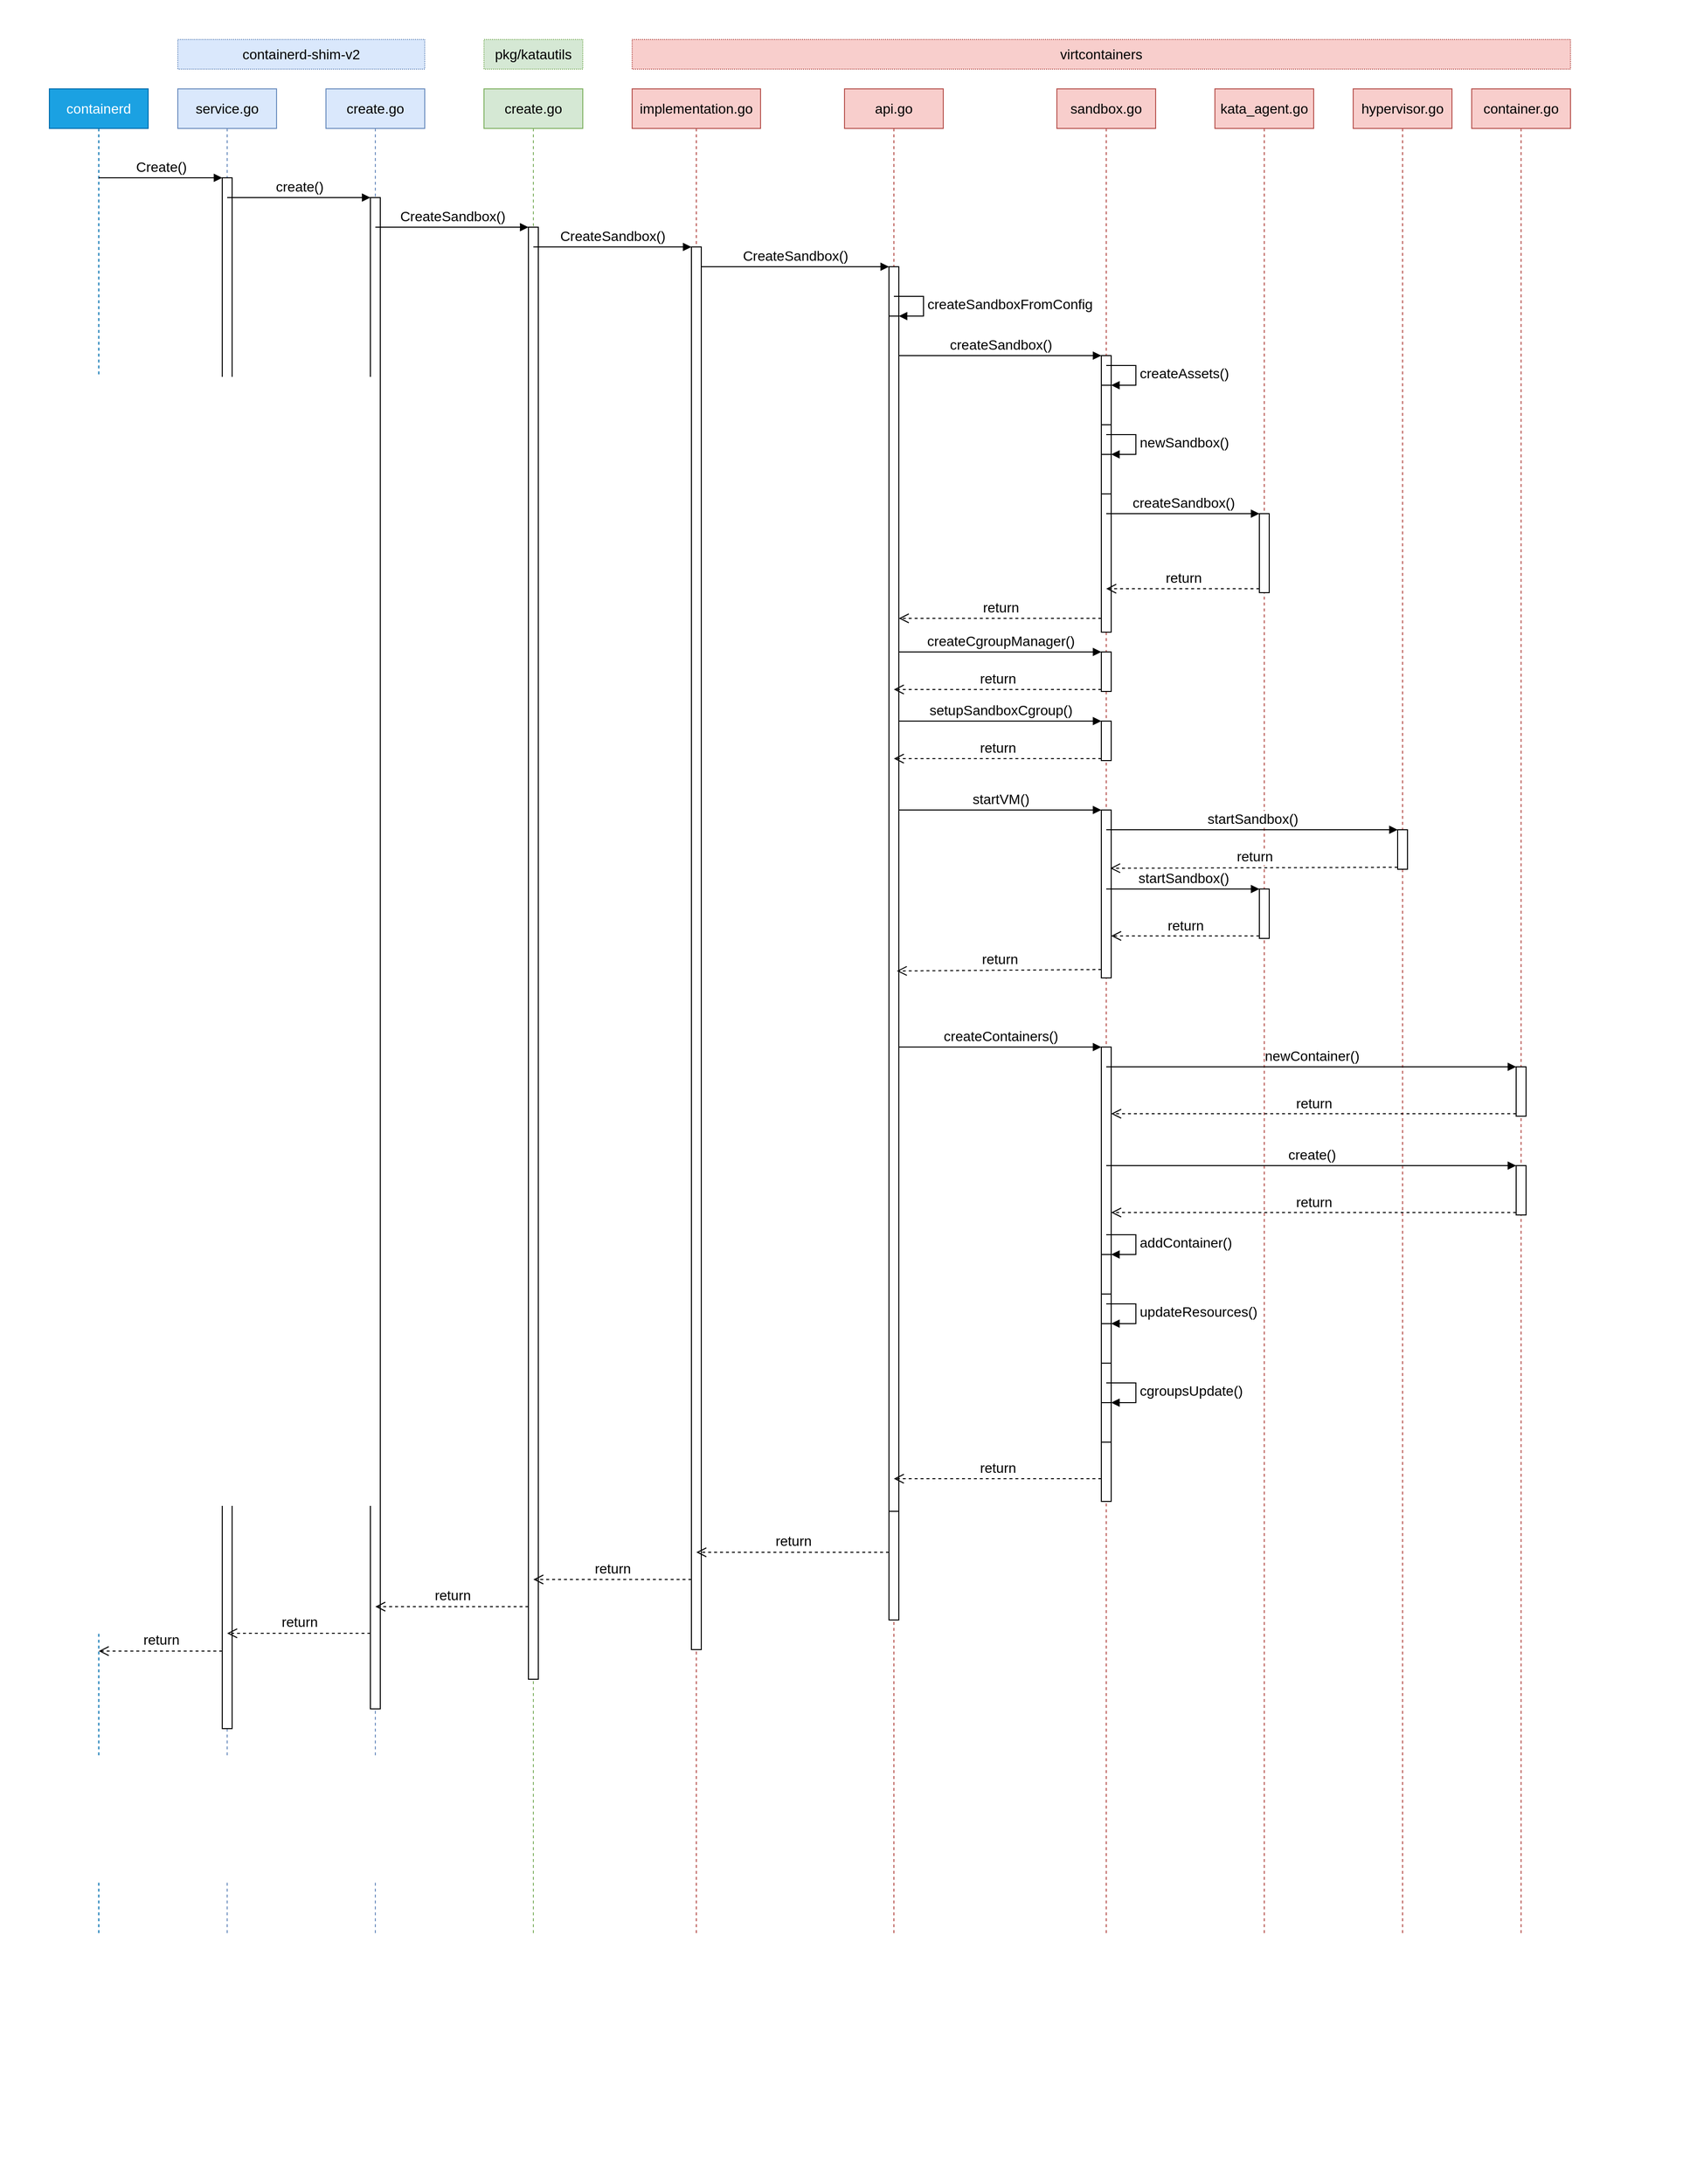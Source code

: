 <mxfile version="14.6.5" type="device"><diagram id="yU9_Pz0PAjZsLP_aI-i6" name="Page-1"><mxGraphModel dx="1563" dy="956" grid="1" gridSize="10" guides="1" tooltips="1" connect="1" arrows="1" fold="1" page="1" pageScale="1" pageWidth="2339" pageHeight="3300" math="0" shadow="0"><root><mxCell id="0"/><mxCell id="1" parent="0"/><mxCell id="3pgT-LeP5EtQQFy01lg_-1" value="service.go" style="shape=umlLifeline;perimeter=lifelinePerimeter;whiteSpace=wrap;html=1;container=1;collapsible=0;recursiveResize=0;outlineConnect=0;fontSize=14;fillColor=#dae8fc;strokeColor=#6c8ebf;" vertex="1" parent="1"><mxGeometry x="190" y="100" width="100" height="1870" as="geometry"/></mxCell><mxCell id="3pgT-LeP5EtQQFy01lg_-17" value="" style="html=1;points=[];perimeter=orthogonalPerimeter;fontSize=14;strokeColor=#000000;align=center;" vertex="1" parent="3pgT-LeP5EtQQFy01lg_-1"><mxGeometry x="45" y="90" width="10" height="1570" as="geometry"/></mxCell><mxCell id="3pgT-LeP5EtQQFy01lg_-2" value="create.go" style="shape=umlLifeline;perimeter=lifelinePerimeter;whiteSpace=wrap;html=1;container=1;collapsible=0;recursiveResize=0;outlineConnect=0;fontSize=14;fillColor=#dae8fc;strokeColor=#6c8ebf;" vertex="1" parent="1"><mxGeometry x="340" y="100" width="100" height="1870" as="geometry"/></mxCell><mxCell id="3pgT-LeP5EtQQFy01lg_-22" value="" style="html=1;points=[];perimeter=orthogonalPerimeter;fontSize=14;strokeColor=#000000;align=center;" vertex="1" parent="3pgT-LeP5EtQQFy01lg_-2"><mxGeometry x="45" y="110" width="10" height="1530" as="geometry"/></mxCell><mxCell id="3pgT-LeP5EtQQFy01lg_-3" value="create.go" style="shape=umlLifeline;perimeter=lifelinePerimeter;whiteSpace=wrap;html=1;container=1;collapsible=0;recursiveResize=0;outlineConnect=0;fontSize=14;fillColor=#d5e8d4;strokeColor=#82b366;" vertex="1" parent="1"><mxGeometry x="500" y="100" width="100" height="1870" as="geometry"/></mxCell><mxCell id="3pgT-LeP5EtQQFy01lg_-28" value="" style="html=1;points=[];perimeter=orthogonalPerimeter;fontSize=14;strokeColor=#000000;align=center;" vertex="1" parent="3pgT-LeP5EtQQFy01lg_-3"><mxGeometry x="45" y="140" width="10" height="1470" as="geometry"/></mxCell><mxCell id="3pgT-LeP5EtQQFy01lg_-4" value="pkg/katautils" style="text;whiteSpace=wrap;html=1;fontSize=14;dashed=1;strokeColor=#82b366;dashPattern=1 1;align=center;fillColor=#d5e8d4;" vertex="1" parent="1"><mxGeometry x="500" y="50" width="100" height="30" as="geometry"/></mxCell><mxCell id="3pgT-LeP5EtQQFy01lg_-5" value="containerd-shim-v2" style="text;whiteSpace=wrap;html=1;fontSize=14;align=center;strokeColor=#6c8ebf;dashed=1;dashPattern=1 1;fillColor=#dae8fc;" vertex="1" parent="1"><mxGeometry x="190" y="50" width="250" height="30" as="geometry"/></mxCell><mxCell id="3pgT-LeP5EtQQFy01lg_-6" value="implementation.go" style="shape=umlLifeline;perimeter=lifelinePerimeter;whiteSpace=wrap;html=1;container=1;collapsible=0;recursiveResize=0;outlineConnect=0;fontSize=14;fillColor=#f8cecc;strokeColor=#b85450;" vertex="1" parent="1"><mxGeometry x="650" y="100" width="130" height="1870" as="geometry"/></mxCell><mxCell id="3pgT-LeP5EtQQFy01lg_-31" value="" style="html=1;points=[];perimeter=orthogonalPerimeter;fontSize=14;strokeColor=#000000;align=center;" vertex="1" parent="3pgT-LeP5EtQQFy01lg_-6"><mxGeometry x="60" y="160" width="10" height="1420" as="geometry"/></mxCell><mxCell id="3pgT-LeP5EtQQFy01lg_-7" value="api.go" style="shape=umlLifeline;perimeter=lifelinePerimeter;whiteSpace=wrap;html=1;container=1;collapsible=0;recursiveResize=0;outlineConnect=0;fontSize=14;fillColor=#f8cecc;strokeColor=#b85450;" vertex="1" parent="1"><mxGeometry x="865" y="100" width="100" height="1870" as="geometry"/></mxCell><mxCell id="3pgT-LeP5EtQQFy01lg_-37" value="" style="html=1;points=[];perimeter=orthogonalPerimeter;fontSize=14;strokeColor=#000000;align=center;" vertex="1" parent="3pgT-LeP5EtQQFy01lg_-7"><mxGeometry x="45" y="180" width="10" height="1370" as="geometry"/></mxCell><mxCell id="3pgT-LeP5EtQQFy01lg_-40" value="" style="html=1;points=[];perimeter=orthogonalPerimeter;fontSize=14;strokeColor=#000000;align=center;" vertex="1" parent="3pgT-LeP5EtQQFy01lg_-7"><mxGeometry x="45" y="230" width="10" height="1210" as="geometry"/></mxCell><mxCell id="3pgT-LeP5EtQQFy01lg_-41" value="createSandboxFromConfig" style="edgeStyle=orthogonalEdgeStyle;html=1;align=left;spacingLeft=2;endArrow=block;rounded=0;entryX=1;entryY=0;fontSize=14;" edge="1" target="3pgT-LeP5EtQQFy01lg_-40" parent="3pgT-LeP5EtQQFy01lg_-7"><mxGeometry relative="1" as="geometry"><mxPoint x="50" y="210" as="sourcePoint"/><Array as="points"><mxPoint x="80" y="210"/></Array></mxGeometry></mxCell><mxCell id="3pgT-LeP5EtQQFy01lg_-8" value="sandbox.go" style="shape=umlLifeline;perimeter=lifelinePerimeter;whiteSpace=wrap;html=1;container=1;collapsible=0;recursiveResize=0;outlineConnect=0;fontSize=14;fillColor=#f8cecc;strokeColor=#b85450;" vertex="1" parent="1"><mxGeometry x="1080" y="100" width="100" height="1870" as="geometry"/></mxCell><mxCell id="3pgT-LeP5EtQQFy01lg_-42" value="" style="html=1;points=[];perimeter=orthogonalPerimeter;fontSize=14;strokeColor=#000000;align=center;" vertex="1" parent="3pgT-LeP5EtQQFy01lg_-8"><mxGeometry x="45" y="270" width="10" height="280" as="geometry"/></mxCell><mxCell id="3pgT-LeP5EtQQFy01lg_-47" value="" style="html=1;points=[];perimeter=orthogonalPerimeter;fontSize=14;strokeColor=#000000;align=center;" vertex="1" parent="3pgT-LeP5EtQQFy01lg_-8"><mxGeometry x="45" y="300" width="10" height="40" as="geometry"/></mxCell><mxCell id="3pgT-LeP5EtQQFy01lg_-48" value="createAssets()" style="edgeStyle=orthogonalEdgeStyle;html=1;align=left;spacingLeft=2;endArrow=block;rounded=0;entryX=1;entryY=0;fontSize=14;" edge="1" target="3pgT-LeP5EtQQFy01lg_-47" parent="3pgT-LeP5EtQQFy01lg_-8"><mxGeometry relative="1" as="geometry"><mxPoint x="50" y="280" as="sourcePoint"/><Array as="points"><mxPoint x="80" y="280"/></Array></mxGeometry></mxCell><mxCell id="3pgT-LeP5EtQQFy01lg_-49" value="" style="html=1;points=[];perimeter=orthogonalPerimeter;fontSize=14;strokeColor=#000000;align=center;" vertex="1" parent="3pgT-LeP5EtQQFy01lg_-8"><mxGeometry x="45" y="370" width="10" height="40" as="geometry"/></mxCell><mxCell id="3pgT-LeP5EtQQFy01lg_-50" value="newSandbox()" style="edgeStyle=orthogonalEdgeStyle;html=1;align=left;spacingLeft=2;endArrow=block;rounded=0;entryX=1;entryY=0;fontSize=14;" edge="1" target="3pgT-LeP5EtQQFy01lg_-49" parent="3pgT-LeP5EtQQFy01lg_-8"><mxGeometry relative="1" as="geometry"><mxPoint x="50" y="350" as="sourcePoint"/><Array as="points"><mxPoint x="80" y="350"/></Array></mxGeometry></mxCell><mxCell id="3pgT-LeP5EtQQFy01lg_-60" value="" style="html=1;points=[];perimeter=orthogonalPerimeter;fontSize=14;strokeColor=#000000;align=center;" vertex="1" parent="3pgT-LeP5EtQQFy01lg_-8"><mxGeometry x="45" y="570" width="10" height="40" as="geometry"/></mxCell><mxCell id="3pgT-LeP5EtQQFy01lg_-63" value="" style="html=1;points=[];perimeter=orthogonalPerimeter;fontSize=14;strokeColor=#000000;align=center;" vertex="1" parent="3pgT-LeP5EtQQFy01lg_-8"><mxGeometry x="45" y="640" width="10" height="40" as="geometry"/></mxCell><mxCell id="3pgT-LeP5EtQQFy01lg_-68" value="" style="html=1;points=[];perimeter=orthogonalPerimeter;fontSize=14;strokeColor=#000000;align=center;" vertex="1" parent="3pgT-LeP5EtQQFy01lg_-8"><mxGeometry x="45" y="730" width="10" height="170" as="geometry"/></mxCell><mxCell id="3pgT-LeP5EtQQFy01lg_-80" value="" style="html=1;points=[];perimeter=orthogonalPerimeter;fontSize=14;strokeColor=#000000;align=center;" vertex="1" parent="3pgT-LeP5EtQQFy01lg_-8"><mxGeometry x="45" y="970" width="10" height="460" as="geometry"/></mxCell><mxCell id="3pgT-LeP5EtQQFy01lg_-93" value="" style="html=1;points=[];perimeter=orthogonalPerimeter;fontSize=14;strokeColor=#000000;align=center;" vertex="1" parent="3pgT-LeP5EtQQFy01lg_-8"><mxGeometry x="45" y="1180" width="10" height="40" as="geometry"/></mxCell><mxCell id="3pgT-LeP5EtQQFy01lg_-94" value="addContainer()" style="edgeStyle=orthogonalEdgeStyle;html=1;align=left;spacingLeft=2;endArrow=block;rounded=0;entryX=1;entryY=0;fontSize=14;" edge="1" target="3pgT-LeP5EtQQFy01lg_-93" parent="3pgT-LeP5EtQQFy01lg_-8"><mxGeometry relative="1" as="geometry"><mxPoint x="50" y="1160" as="sourcePoint"/><Array as="points"><mxPoint x="80" y="1160"/></Array></mxGeometry></mxCell><mxCell id="3pgT-LeP5EtQQFy01lg_-95" value="" style="html=1;points=[];perimeter=orthogonalPerimeter;fontSize=14;strokeColor=#000000;align=center;" vertex="1" parent="3pgT-LeP5EtQQFy01lg_-8"><mxGeometry x="45" y="1250" width="10" height="40" as="geometry"/></mxCell><mxCell id="3pgT-LeP5EtQQFy01lg_-96" value="updateResources()" style="edgeStyle=orthogonalEdgeStyle;html=1;align=left;spacingLeft=2;endArrow=block;rounded=0;entryX=1;entryY=0;fontSize=14;" edge="1" target="3pgT-LeP5EtQQFy01lg_-95" parent="3pgT-LeP5EtQQFy01lg_-8"><mxGeometry relative="1" as="geometry"><mxPoint x="50" y="1230" as="sourcePoint"/><Array as="points"><mxPoint x="80" y="1230"/></Array></mxGeometry></mxCell><mxCell id="3pgT-LeP5EtQQFy01lg_-97" value="" style="html=1;points=[];perimeter=orthogonalPerimeter;fontSize=14;strokeColor=#000000;align=center;" vertex="1" parent="3pgT-LeP5EtQQFy01lg_-8"><mxGeometry x="45" y="1330" width="10" height="40" as="geometry"/></mxCell><mxCell id="3pgT-LeP5EtQQFy01lg_-98" value="cgroupsUpdate()" style="edgeStyle=orthogonalEdgeStyle;html=1;align=left;spacingLeft=2;endArrow=block;rounded=0;entryX=1;entryY=0;fontSize=14;" edge="1" target="3pgT-LeP5EtQQFy01lg_-97" parent="3pgT-LeP5EtQQFy01lg_-8"><mxGeometry relative="1" as="geometry"><mxPoint x="50" y="1310" as="sourcePoint"/><Array as="points"><mxPoint x="80" y="1310"/></Array></mxGeometry></mxCell><mxCell id="3pgT-LeP5EtQQFy01lg_-12" value="virtcontainers" style="text;whiteSpace=wrap;html=1;fontSize=14;dashed=1;strokeColor=#b85450;dashPattern=1 1;align=center;fillColor=#f8cecc;" vertex="1" parent="1"><mxGeometry x="650" y="50" width="950" height="30" as="geometry"/></mxCell><mxCell id="3pgT-LeP5EtQQFy01lg_-13" value="containerd" style="shape=umlLifeline;perimeter=lifelinePerimeter;whiteSpace=wrap;html=1;container=1;collapsible=0;recursiveResize=0;outlineConnect=0;fontSize=14;fillColor=#1ba1e2;strokeColor=#006EAF;fontColor=#ffffff;" vertex="1" parent="1"><mxGeometry x="60" y="100" width="100" height="1870" as="geometry"/></mxCell><mxCell id="3pgT-LeP5EtQQFy01lg_-18" value="Create()" style="html=1;verticalAlign=bottom;endArrow=block;entryX=0;entryY=0;fontSize=14;" edge="1" target="3pgT-LeP5EtQQFy01lg_-17" parent="1"><mxGeometry relative="1" as="geometry"><mxPoint x="110" y="190" as="sourcePoint"/></mxGeometry></mxCell><mxCell id="3pgT-LeP5EtQQFy01lg_-19" value="return" style="html=1;verticalAlign=bottom;endArrow=open;dashed=1;endSize=8;exitX=0;exitY=0.95;fontSize=14;" edge="1" source="3pgT-LeP5EtQQFy01lg_-17" parent="1" target="3pgT-LeP5EtQQFy01lg_-13"><mxGeometry relative="1" as="geometry"><mxPoint x="110" y="266" as="targetPoint"/></mxGeometry></mxCell><mxCell id="3pgT-LeP5EtQQFy01lg_-23" value="create()" style="html=1;verticalAlign=bottom;endArrow=block;entryX=0;entryY=0;fontSize=14;" edge="1" target="3pgT-LeP5EtQQFy01lg_-22" parent="1"><mxGeometry relative="1" as="geometry"><mxPoint x="240" y="210" as="sourcePoint"/></mxGeometry></mxCell><mxCell id="3pgT-LeP5EtQQFy01lg_-24" value="return" style="html=1;verticalAlign=bottom;endArrow=open;dashed=1;endSize=8;exitX=0;exitY=0.95;fontSize=14;" edge="1" source="3pgT-LeP5EtQQFy01lg_-22" parent="1" target="3pgT-LeP5EtQQFy01lg_-1"><mxGeometry relative="1" as="geometry"><mxPoint x="240" y="286" as="targetPoint"/></mxGeometry></mxCell><mxCell id="3pgT-LeP5EtQQFy01lg_-29" value="CreateSandbox()" style="html=1;verticalAlign=bottom;endArrow=block;entryX=0;entryY=0;fontSize=14;" edge="1" target="3pgT-LeP5EtQQFy01lg_-28" parent="1"><mxGeometry relative="1" as="geometry"><mxPoint x="390" y="240" as="sourcePoint"/></mxGeometry></mxCell><mxCell id="3pgT-LeP5EtQQFy01lg_-30" value="return" style="html=1;verticalAlign=bottom;endArrow=open;dashed=1;endSize=8;exitX=0;exitY=0.95;fontSize=14;" edge="1" source="3pgT-LeP5EtQQFy01lg_-28" parent="1" target="3pgT-LeP5EtQQFy01lg_-2"><mxGeometry relative="1" as="geometry"><mxPoint x="390" y="316" as="targetPoint"/></mxGeometry></mxCell><mxCell id="3pgT-LeP5EtQQFy01lg_-32" value="CreateSandbox()" style="html=1;verticalAlign=bottom;endArrow=block;entryX=0;entryY=0;fontSize=14;" edge="1" target="3pgT-LeP5EtQQFy01lg_-31" parent="1"><mxGeometry relative="1" as="geometry"><mxPoint x="550" y="260" as="sourcePoint"/></mxGeometry></mxCell><mxCell id="3pgT-LeP5EtQQFy01lg_-33" value="return" style="html=1;verticalAlign=bottom;endArrow=open;dashed=1;endSize=8;exitX=0;exitY=0.95;fontSize=14;" edge="1" source="3pgT-LeP5EtQQFy01lg_-31" parent="1" target="3pgT-LeP5EtQQFy01lg_-3"><mxGeometry relative="1" as="geometry"><mxPoint x="550" y="336" as="targetPoint"/></mxGeometry></mxCell><mxCell id="3pgT-LeP5EtQQFy01lg_-38" value="CreateSandbox()" style="html=1;verticalAlign=bottom;endArrow=block;entryX=0;entryY=0;fontSize=14;" edge="1" target="3pgT-LeP5EtQQFy01lg_-37" parent="1"><mxGeometry relative="1" as="geometry"><mxPoint x="720" y="280" as="sourcePoint"/></mxGeometry></mxCell><mxCell id="3pgT-LeP5EtQQFy01lg_-39" value="return" style="html=1;verticalAlign=bottom;endArrow=open;dashed=1;endSize=8;exitX=0;exitY=0.95;fontSize=14;" edge="1" source="3pgT-LeP5EtQQFy01lg_-37" parent="1" target="3pgT-LeP5EtQQFy01lg_-6"><mxGeometry relative="1" as="geometry"><mxPoint x="720" y="356" as="targetPoint"/></mxGeometry></mxCell><mxCell id="3pgT-LeP5EtQQFy01lg_-43" value="createSandbox()" style="html=1;verticalAlign=bottom;endArrow=block;entryX=0;entryY=0;fontSize=14;" edge="1" target="3pgT-LeP5EtQQFy01lg_-42" parent="1" source="3pgT-LeP5EtQQFy01lg_-40"><mxGeometry relative="1" as="geometry"><mxPoint x="870" y="350" as="sourcePoint"/></mxGeometry></mxCell><mxCell id="3pgT-LeP5EtQQFy01lg_-44" value="return" style="html=1;verticalAlign=bottom;endArrow=open;dashed=1;endSize=8;exitX=0;exitY=0.95;fontSize=14;" edge="1" source="3pgT-LeP5EtQQFy01lg_-42" parent="1" target="3pgT-LeP5EtQQFy01lg_-40"><mxGeometry relative="1" as="geometry"><mxPoint x="870" y="426" as="targetPoint"/></mxGeometry></mxCell><mxCell id="3pgT-LeP5EtQQFy01lg_-45" value="kata_agent.go" style="shape=umlLifeline;perimeter=lifelinePerimeter;whiteSpace=wrap;html=1;container=1;collapsible=0;recursiveResize=0;outlineConnect=0;fontSize=14;fillColor=#f8cecc;strokeColor=#b85450;" vertex="1" parent="1"><mxGeometry x="1240" y="100" width="100" height="1870" as="geometry"/></mxCell><mxCell id="3pgT-LeP5EtQQFy01lg_-51" value="" style="html=1;points=[];perimeter=orthogonalPerimeter;fontSize=14;strokeColor=#000000;align=center;" vertex="1" parent="3pgT-LeP5EtQQFy01lg_-45"><mxGeometry x="45" y="430" width="10" height="80" as="geometry"/></mxCell><mxCell id="3pgT-LeP5EtQQFy01lg_-77" value="" style="html=1;points=[];perimeter=orthogonalPerimeter;fontSize=14;strokeColor=#000000;align=center;" vertex="1" parent="3pgT-LeP5EtQQFy01lg_-45"><mxGeometry x="45" y="810" width="10" height="50" as="geometry"/></mxCell><mxCell id="3pgT-LeP5EtQQFy01lg_-52" value="createSandbox()" style="html=1;verticalAlign=bottom;endArrow=block;entryX=0;entryY=0;fontSize=14;" edge="1" target="3pgT-LeP5EtQQFy01lg_-51" parent="1"><mxGeometry relative="1" as="geometry"><mxPoint x="1130" y="530" as="sourcePoint"/></mxGeometry></mxCell><mxCell id="3pgT-LeP5EtQQFy01lg_-53" value="return" style="html=1;verticalAlign=bottom;endArrow=open;dashed=1;endSize=8;exitX=0;exitY=0.95;fontSize=14;" edge="1" source="3pgT-LeP5EtQQFy01lg_-51" parent="1"><mxGeometry relative="1" as="geometry"><mxPoint x="1130" y="606" as="targetPoint"/></mxGeometry></mxCell><mxCell id="3pgT-LeP5EtQQFy01lg_-61" value="createCgroupManager()" style="html=1;verticalAlign=bottom;endArrow=block;entryX=0;entryY=0;fontSize=14;" edge="1" target="3pgT-LeP5EtQQFy01lg_-60" parent="1"><mxGeometry relative="1" as="geometry"><mxPoint x="920" y="670" as="sourcePoint"/></mxGeometry></mxCell><mxCell id="3pgT-LeP5EtQQFy01lg_-62" value="return" style="html=1;verticalAlign=bottom;endArrow=open;dashed=1;endSize=8;exitX=0;exitY=0.95;fontSize=14;" edge="1" source="3pgT-LeP5EtQQFy01lg_-60" parent="1" target="3pgT-LeP5EtQQFy01lg_-7"><mxGeometry relative="1" as="geometry"><mxPoint x="920" y="746" as="targetPoint"/></mxGeometry></mxCell><mxCell id="3pgT-LeP5EtQQFy01lg_-64" value="setupSandboxCgroup()" style="html=1;verticalAlign=bottom;endArrow=block;entryX=0;entryY=0;fontSize=14;" edge="1" target="3pgT-LeP5EtQQFy01lg_-63" parent="1"><mxGeometry relative="1" as="geometry"><mxPoint x="920" y="740" as="sourcePoint"/></mxGeometry></mxCell><mxCell id="3pgT-LeP5EtQQFy01lg_-65" value="return" style="html=1;verticalAlign=bottom;endArrow=open;dashed=1;endSize=8;exitX=0;exitY=0.95;fontSize=14;" edge="1" source="3pgT-LeP5EtQQFy01lg_-63" parent="1" target="3pgT-LeP5EtQQFy01lg_-7"><mxGeometry relative="1" as="geometry"><mxPoint x="921" y="781" as="targetPoint"/></mxGeometry></mxCell><mxCell id="3pgT-LeP5EtQQFy01lg_-66" value="hypervisor.go" style="shape=umlLifeline;perimeter=lifelinePerimeter;whiteSpace=wrap;html=1;container=1;collapsible=0;recursiveResize=0;outlineConnect=0;fontSize=14;fillColor=#f8cecc;strokeColor=#b85450;" vertex="1" parent="1"><mxGeometry x="1380" y="100" width="100" height="1870" as="geometry"/></mxCell><mxCell id="3pgT-LeP5EtQQFy01lg_-74" value="" style="html=1;points=[];perimeter=orthogonalPerimeter;fontSize=14;strokeColor=#000000;align=center;" vertex="1" parent="3pgT-LeP5EtQQFy01lg_-66"><mxGeometry x="45" y="750" width="10" height="40" as="geometry"/></mxCell><mxCell id="3pgT-LeP5EtQQFy01lg_-69" value="startVM()" style="html=1;verticalAlign=bottom;endArrow=block;entryX=0;entryY=0;fontSize=14;" edge="1" target="3pgT-LeP5EtQQFy01lg_-68" parent="1"><mxGeometry relative="1" as="geometry"><mxPoint x="920" y="830" as="sourcePoint"/></mxGeometry></mxCell><mxCell id="3pgT-LeP5EtQQFy01lg_-70" value="return" style="html=1;verticalAlign=bottom;endArrow=open;dashed=1;endSize=8;exitX=0;exitY=0.95;fontSize=14;" edge="1" source="3pgT-LeP5EtQQFy01lg_-68" parent="1"><mxGeometry relative="1" as="geometry"><mxPoint x="918" y="993" as="targetPoint"/></mxGeometry></mxCell><mxCell id="3pgT-LeP5EtQQFy01lg_-75" value="&lt;div&gt;startSandbox()&lt;/div&gt;" style="html=1;verticalAlign=bottom;endArrow=block;entryX=0;entryY=0;fontSize=14;" edge="1" target="3pgT-LeP5EtQQFy01lg_-74" parent="1"><mxGeometry relative="1" as="geometry"><mxPoint x="1130" y="850" as="sourcePoint"/></mxGeometry></mxCell><mxCell id="3pgT-LeP5EtQQFy01lg_-76" value="return" style="html=1;verticalAlign=bottom;endArrow=open;dashed=1;endSize=8;exitX=0;exitY=0.95;fontSize=14;" edge="1" source="3pgT-LeP5EtQQFy01lg_-74" parent="1"><mxGeometry relative="1" as="geometry"><mxPoint x="1134" y="889" as="targetPoint"/></mxGeometry></mxCell><mxCell id="3pgT-LeP5EtQQFy01lg_-78" value="startSandbox()" style="html=1;verticalAlign=bottom;endArrow=block;entryX=0;entryY=0;fontSize=14;" edge="1" target="3pgT-LeP5EtQQFy01lg_-77" parent="1"><mxGeometry relative="1" as="geometry"><mxPoint x="1130" y="910" as="sourcePoint"/></mxGeometry></mxCell><mxCell id="3pgT-LeP5EtQQFy01lg_-79" value="return" style="html=1;verticalAlign=bottom;endArrow=open;dashed=1;endSize=8;exitX=0;exitY=0.95;fontSize=14;" edge="1" source="3pgT-LeP5EtQQFy01lg_-77" parent="1" target="3pgT-LeP5EtQQFy01lg_-68"><mxGeometry relative="1" as="geometry"><mxPoint x="1130" y="986" as="targetPoint"/></mxGeometry></mxCell><mxCell id="3pgT-LeP5EtQQFy01lg_-81" value="createContainers()" style="html=1;verticalAlign=bottom;endArrow=block;entryX=0;entryY=0;fontSize=14;" edge="1" target="3pgT-LeP5EtQQFy01lg_-80" parent="1"><mxGeometry relative="1" as="geometry"><mxPoint x="920" y="1070" as="sourcePoint"/></mxGeometry></mxCell><mxCell id="3pgT-LeP5EtQQFy01lg_-82" value="return" style="html=1;verticalAlign=bottom;endArrow=open;dashed=1;endSize=8;exitX=0;exitY=0.95;fontSize=14;" edge="1" source="3pgT-LeP5EtQQFy01lg_-80" parent="1" target="3pgT-LeP5EtQQFy01lg_-7"><mxGeometry relative="1" as="geometry"><mxPoint x="920" y="1146" as="targetPoint"/></mxGeometry></mxCell><mxCell id="3pgT-LeP5EtQQFy01lg_-83" value="container.go" style="shape=umlLifeline;perimeter=lifelinePerimeter;whiteSpace=wrap;html=1;container=1;collapsible=0;recursiveResize=0;outlineConnect=0;fontSize=14;fillColor=#f8cecc;strokeColor=#b85450;" vertex="1" parent="1"><mxGeometry x="1500" y="100" width="100" height="1870" as="geometry"/></mxCell><mxCell id="3pgT-LeP5EtQQFy01lg_-87" value="" style="html=1;points=[];perimeter=orthogonalPerimeter;fontSize=14;strokeColor=#000000;align=center;" vertex="1" parent="3pgT-LeP5EtQQFy01lg_-83"><mxGeometry x="45" y="990" width="10" height="50" as="geometry"/></mxCell><mxCell id="3pgT-LeP5EtQQFy01lg_-90" value="" style="html=1;points=[];perimeter=orthogonalPerimeter;fontSize=14;strokeColor=#000000;align=center;" vertex="1" parent="3pgT-LeP5EtQQFy01lg_-83"><mxGeometry x="45" y="1090" width="10" height="50" as="geometry"/></mxCell><mxCell id="3pgT-LeP5EtQQFy01lg_-88" value="newContainer()" style="html=1;verticalAlign=bottom;endArrow=block;entryX=0;entryY=0;fontSize=14;" edge="1" target="3pgT-LeP5EtQQFy01lg_-87" parent="1"><mxGeometry relative="1" as="geometry"><mxPoint x="1130" y="1090" as="sourcePoint"/></mxGeometry></mxCell><mxCell id="3pgT-LeP5EtQQFy01lg_-89" value="return" style="html=1;verticalAlign=bottom;endArrow=open;dashed=1;endSize=8;exitX=0;exitY=0.95;fontSize=14;" edge="1" source="3pgT-LeP5EtQQFy01lg_-87" parent="1" target="3pgT-LeP5EtQQFy01lg_-80"><mxGeometry relative="1" as="geometry"><mxPoint x="1130" y="1166" as="targetPoint"/></mxGeometry></mxCell><mxCell id="3pgT-LeP5EtQQFy01lg_-91" value="create()" style="html=1;verticalAlign=bottom;endArrow=block;entryX=0;entryY=0;fontSize=14;" edge="1" target="3pgT-LeP5EtQQFy01lg_-90" parent="1"><mxGeometry relative="1" as="geometry"><mxPoint x="1130" y="1190" as="sourcePoint"/></mxGeometry></mxCell><mxCell id="3pgT-LeP5EtQQFy01lg_-92" value="return" style="html=1;verticalAlign=bottom;endArrow=open;dashed=1;endSize=8;exitX=0;exitY=0.95;fontSize=14;" edge="1" source="3pgT-LeP5EtQQFy01lg_-90" parent="1" target="3pgT-LeP5EtQQFy01lg_-80"><mxGeometry relative="1" as="geometry"><mxPoint x="1130" y="1266" as="targetPoint"/></mxGeometry></mxCell><mxCell id="3pgT-LeP5EtQQFy01lg_-101" value="&lt;br&gt;" style="text;html=1;strokeColor=none;fillColor=none;align=center;verticalAlign=middle;whiteSpace=wrap;rounded=0;fontSize=14;" vertex="1" parent="1"><mxGeometry x="1680" y="2200" width="40" height="20" as="geometry"/></mxCell><mxCell id="3pgT-LeP5EtQQFy01lg_-102" value="&lt;font color=&quot;#ffffff&quot;&gt;Text&lt;/font&gt;" style="text;html=1;strokeColor=none;fillColor=none;align=center;verticalAlign=middle;whiteSpace=wrap;rounded=0;fontSize=14;" vertex="1" parent="1"><mxGeometry x="10" y="10" width="40" height="20" as="geometry"/></mxCell></root></mxGraphModel></diagram></mxfile>